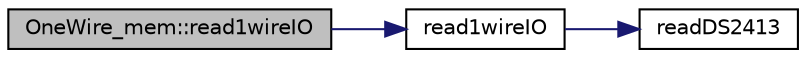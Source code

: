 digraph "OneWire_mem::read1wireIO"
{
 // INTERACTIVE_SVG=YES
 // LATEX_PDF_SIZE
  edge [fontname="Helvetica",fontsize="10",labelfontname="Helvetica",labelfontsize="10"];
  node [fontname="Helvetica",fontsize="10",shape=record];
  rankdir="LR";
  Node1 [label="OneWire_mem::read1wireIO",height=0.2,width=0.4,color="black", fillcolor="grey75", style="filled", fontcolor="black",tooltip=" "];
  Node1 -> Node2 [color="midnightblue",fontsize="10",style="solid"];
  Node2 [label="read1wireIO",height=0.2,width=0.4,color="black", fillcolor="white", style="filled",URL="$1wire_8cpp.html#af90cd28b4d2a72569db9f6c06e651a5b",tooltip=" "];
  Node2 -> Node3 [color="midnightblue",fontsize="10",style="solid"];
  Node3 [label="readDS2413",height=0.2,width=0.4,color="black", fillcolor="white", style="filled",URL="$1wire_8cpp.html#ae06e28103688bff04370bd65ceb6ab5d",tooltip=" "];
}
